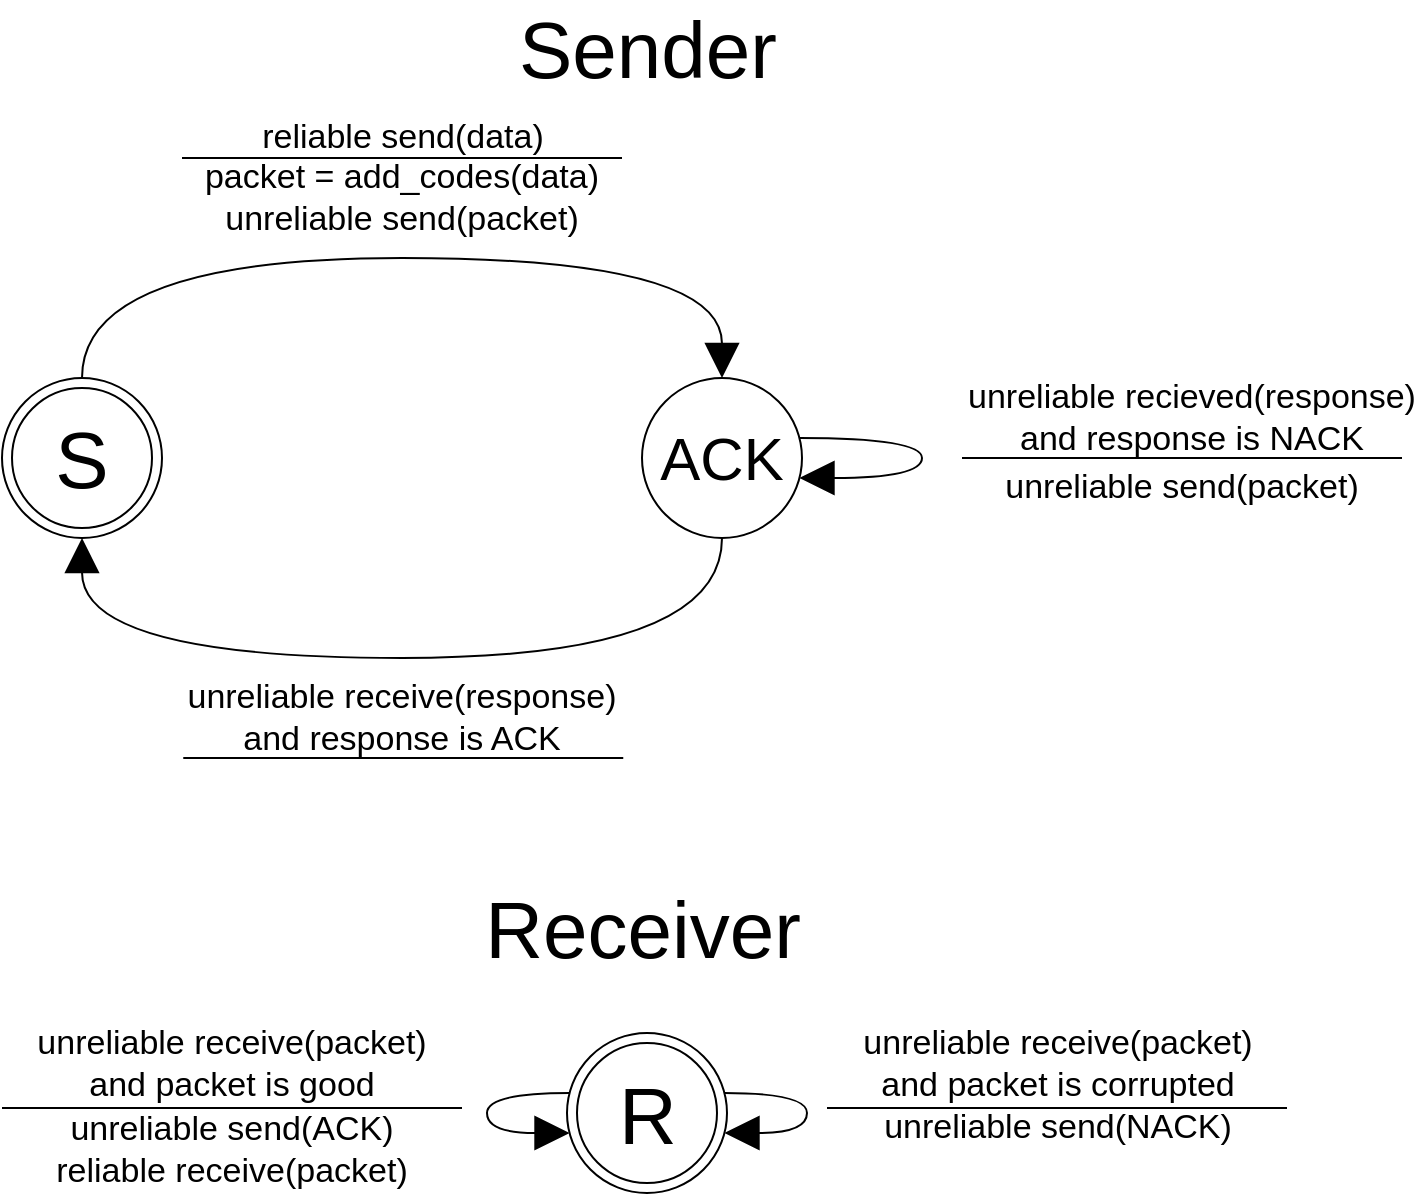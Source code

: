 <mxfile>
    <diagram id="jlh2k6xDNBYQ2HWET6Fo" name="Page-1">
        <mxGraphModel dx="2058" dy="3845" grid="1" gridSize="10" guides="1" tooltips="1" connect="1" arrows="1" fold="1" page="1" pageScale="1" pageWidth="850" pageHeight="1100" math="0" shadow="0">
            <root>
                <mxCell id="0"/>
                <mxCell id="1" parent="0"/>
                <mxCell id="19" style="edgeStyle=orthogonalEdgeStyle;html=1;fontSize=30;endArrow=block;endFill=1;curved=1;endSize=15;" edge="1" parent="1" source="5" target="18">
                    <mxGeometry relative="1" as="geometry">
                        <Array as="points">
                            <mxPoint x="80" y="60"/>
                            <mxPoint x="400" y="60"/>
                        </Array>
                    </mxGeometry>
                </mxCell>
                <mxCell id="5" value="" style="ellipse;whiteSpace=wrap;html=1;aspect=fixed;fontSize=20;" vertex="1" parent="1">
                    <mxGeometry x="40" y="120" width="80" height="80" as="geometry"/>
                </mxCell>
                <mxCell id="6" value="S" style="ellipse;whiteSpace=wrap;html=1;aspect=fixed;fontSize=40;" vertex="1" parent="1">
                    <mxGeometry x="45" y="125" width="70" height="70" as="geometry"/>
                </mxCell>
                <mxCell id="7" value="" style="ellipse;whiteSpace=wrap;html=1;aspect=fixed;fontSize=20;" vertex="1" parent="1">
                    <mxGeometry x="322.5" y="447.5" width="80" height="80" as="geometry"/>
                </mxCell>
                <mxCell id="8" value="R" style="ellipse;whiteSpace=wrap;html=1;aspect=fixed;fontSize=40;" vertex="1" parent="1">
                    <mxGeometry x="327.5" y="452.5" width="70" height="70" as="geometry"/>
                </mxCell>
                <mxCell id="9" value="Sender" style="text;html=1;strokeColor=none;fillColor=none;align=center;verticalAlign=middle;whiteSpace=wrap;rounded=0;fontSize=40;" vertex="1" parent="1">
                    <mxGeometry x="272.5" y="-60" width="180" height="30" as="geometry"/>
                </mxCell>
                <mxCell id="10" value="Receiver" style="text;html=1;strokeColor=none;fillColor=none;align=center;verticalAlign=middle;whiteSpace=wrap;rounded=0;fontSize=40;" vertex="1" parent="1">
                    <mxGeometry x="267.5" y="380" width="185" height="30" as="geometry"/>
                </mxCell>
                <mxCell id="20" style="edgeStyle=orthogonalEdgeStyle;curved=1;html=1;fontSize=30;endArrow=block;endFill=1;endSize=15;" edge="1" parent="1" source="18" target="5">
                    <mxGeometry relative="1" as="geometry">
                        <Array as="points">
                            <mxPoint x="400" y="260"/>
                            <mxPoint x="80" y="260"/>
                        </Array>
                    </mxGeometry>
                </mxCell>
                <mxCell id="18" value="ACK" style="ellipse;whiteSpace=wrap;html=1;aspect=fixed;fontSize=30;" vertex="1" parent="1">
                    <mxGeometry x="360" y="120" width="80" height="80" as="geometry"/>
                </mxCell>
                <mxCell id="21" value="reliable send(data)" style="text;html=1;strokeColor=none;fillColor=none;align=center;verticalAlign=middle;whiteSpace=wrap;rounded=0;fontSize=17;" vertex="1" parent="1">
                    <mxGeometry x="161.25" y="-10" width="158.75" height="20" as="geometry"/>
                </mxCell>
                <mxCell id="22" value="packet = add_codes(data)&lt;br&gt;unreliable send(packet)" style="text;html=1;strokeColor=none;fillColor=none;align=center;verticalAlign=middle;whiteSpace=wrap;rounded=0;fontSize=17;" vertex="1" parent="1">
                    <mxGeometry x="130" y="10" width="220" height="40" as="geometry"/>
                </mxCell>
                <mxCell id="23" value="" style="endArrow=none;html=1;fontSize=40;endSize=15;curved=1;entryX=1;entryY=0;entryDx=0;entryDy=0;exitX=0;exitY=0;exitDx=0;exitDy=0;" edge="1" parent="1" source="22" target="22">
                    <mxGeometry width="50" height="50" relative="1" as="geometry">
                        <mxPoint x="196.25" y="10" as="sourcePoint"/>
                        <mxPoint x="306.25" y="10" as="targetPoint"/>
                    </mxGeometry>
                </mxCell>
                <mxCell id="24" value="unreliable receive(response)&lt;br&gt;and response is ACK" style="text;html=1;strokeColor=none;fillColor=none;align=center;verticalAlign=middle;whiteSpace=wrap;rounded=0;fontSize=17;" vertex="1" parent="1">
                    <mxGeometry x="130" y="270" width="220" height="40" as="geometry"/>
                </mxCell>
                <mxCell id="26" value="" style="endArrow=none;html=1;fontSize=40;endSize=15;curved=1;entryX=1;entryY=0;entryDx=0;entryDy=0;exitX=0;exitY=0;exitDx=0;exitDy=0;" edge="1" parent="1">
                    <mxGeometry width="50" height="50" relative="1" as="geometry">
                        <mxPoint x="130.63" y="310" as="sourcePoint"/>
                        <mxPoint x="350.63" y="310" as="targetPoint"/>
                    </mxGeometry>
                </mxCell>
                <mxCell id="27" style="edgeStyle=orthogonalEdgeStyle;curved=1;html=1;fontSize=30;endArrow=block;endFill=1;endSize=15;" edge="1" parent="1" source="18" target="18">
                    <mxGeometry relative="1" as="geometry">
                        <Array as="points">
                            <mxPoint x="500" y="160"/>
                        </Array>
                    </mxGeometry>
                </mxCell>
                <mxCell id="29" value="unreliable send(packet)" style="text;html=1;strokeColor=none;fillColor=none;align=center;verticalAlign=middle;whiteSpace=wrap;rounded=0;fontSize=17;" vertex="1" parent="1">
                    <mxGeometry x="520" y="160" width="220" height="30" as="geometry"/>
                </mxCell>
                <mxCell id="30" value="" style="endArrow=none;html=1;fontSize=40;endSize=15;curved=1;entryX=1;entryY=0;entryDx=0;entryDy=0;exitX=0;exitY=0;exitDx=0;exitDy=0;" edge="1" parent="1" source="29" target="29">
                    <mxGeometry width="50" height="50" relative="1" as="geometry">
                        <mxPoint x="586.25" y="160" as="sourcePoint"/>
                        <mxPoint x="696.25" y="160" as="targetPoint"/>
                    </mxGeometry>
                </mxCell>
                <mxCell id="31" value="unreliable recieved(response)&lt;br&gt;and response is NACK" style="text;html=1;strokeColor=none;fillColor=none;align=center;verticalAlign=middle;whiteSpace=wrap;rounded=0;fontSize=17;" vertex="1" parent="1">
                    <mxGeometry x="520" y="120" width="230" height="40" as="geometry"/>
                </mxCell>
                <mxCell id="34" style="edgeStyle=orthogonalEdgeStyle;curved=1;html=1;fontSize=30;endArrow=block;endFill=1;endSize=15;" edge="1" parent="1" source="7" target="7">
                    <mxGeometry relative="1" as="geometry">
                        <Array as="points">
                            <mxPoint x="442.5" y="487.5"/>
                        </Array>
                    </mxGeometry>
                </mxCell>
                <mxCell id="35" value="unreliable receive(packet)&lt;br&gt;and packet is corrupted" style="text;html=1;strokeColor=none;fillColor=none;align=center;verticalAlign=middle;whiteSpace=wrap;rounded=0;fontSize=17;" vertex="1" parent="1">
                    <mxGeometry x="463.75" y="440" width="207.5" height="45" as="geometry"/>
                </mxCell>
                <mxCell id="36" value="unreliable send(NACK)" style="text;html=1;strokeColor=none;fillColor=none;align=center;verticalAlign=middle;whiteSpace=wrap;rounded=0;fontSize=17;" vertex="1" parent="1">
                    <mxGeometry x="452.5" y="485" width="230" height="20" as="geometry"/>
                </mxCell>
                <mxCell id="37" value="" style="endArrow=none;html=1;fontSize=40;endSize=15;curved=1;entryX=1;entryY=0;entryDx=0;entryDy=0;exitX=0;exitY=0;exitDx=0;exitDy=0;" edge="1" parent="1" source="36" target="36">
                    <mxGeometry width="50" height="50" relative="1" as="geometry">
                        <mxPoint x="500" y="485" as="sourcePoint"/>
                        <mxPoint x="610" y="485" as="targetPoint"/>
                    </mxGeometry>
                </mxCell>
                <mxCell id="38" value="unreliable receive(packet)&lt;br&gt;and packet is good" style="text;html=1;strokeColor=none;fillColor=none;align=center;verticalAlign=middle;whiteSpace=wrap;rounded=0;fontSize=17;" vertex="1" parent="1">
                    <mxGeometry x="51.25" y="440" width="207.5" height="45" as="geometry"/>
                </mxCell>
                <mxCell id="39" value="unreliable send(ACK)&lt;br&gt;reliable receive(packet)" style="text;html=1;strokeColor=none;fillColor=none;align=center;verticalAlign=middle;whiteSpace=wrap;rounded=0;fontSize=17;" vertex="1" parent="1">
                    <mxGeometry x="40" y="485" width="230" height="42.5" as="geometry"/>
                </mxCell>
                <mxCell id="40" value="" style="endArrow=none;html=1;fontSize=40;endSize=15;curved=1;entryX=1;entryY=0;entryDx=0;entryDy=0;exitX=0;exitY=0;exitDx=0;exitDy=0;" edge="1" parent="1" source="39" target="39">
                    <mxGeometry width="50" height="50" relative="1" as="geometry">
                        <mxPoint x="87.5" y="485" as="sourcePoint"/>
                        <mxPoint x="197.5" y="485" as="targetPoint"/>
                    </mxGeometry>
                </mxCell>
                <mxCell id="41" style="edgeStyle=orthogonalEdgeStyle;curved=1;html=1;fontSize=30;endArrow=block;endFill=1;endSize=15;" edge="1" parent="1" source="7" target="7">
                    <mxGeometry relative="1" as="geometry">
                        <Array as="points">
                            <mxPoint x="282.5" y="487.5"/>
                        </Array>
                    </mxGeometry>
                </mxCell>
            </root>
        </mxGraphModel>
    </diagram>
</mxfile>